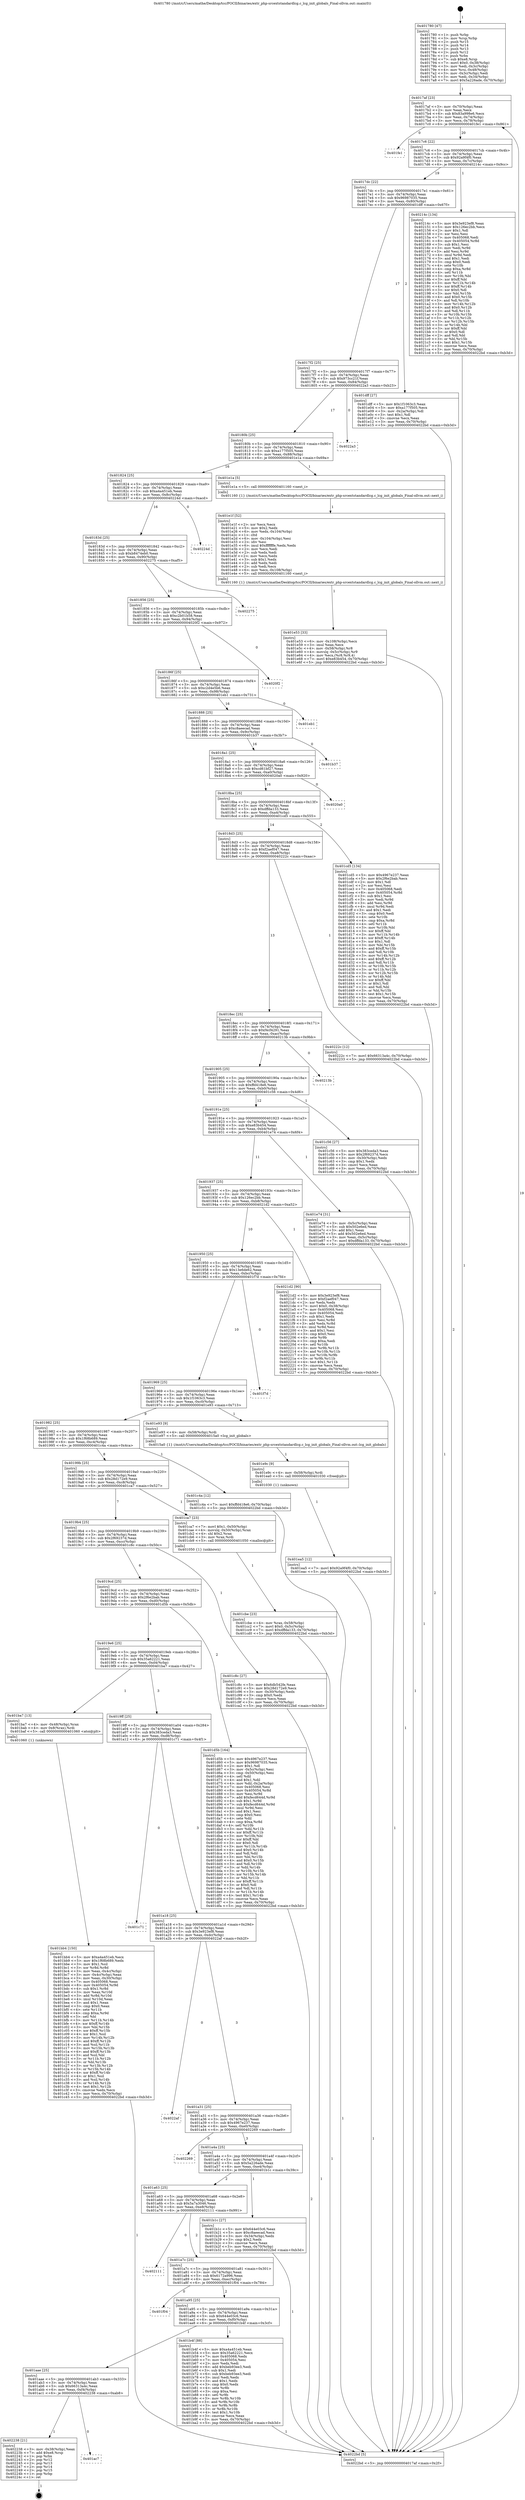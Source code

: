 digraph "0x401780" {
  label = "0x401780 (/mnt/c/Users/mathe/Desktop/tcc/POCII/binaries/extr_php-srcextstandardlcg.c_lcg_init_globals_Final-ollvm.out::main(0))"
  labelloc = "t"
  node[shape=record]

  Entry [label="",width=0.3,height=0.3,shape=circle,fillcolor=black,style=filled]
  "0x4017af" [label="{
     0x4017af [23]\l
     | [instrs]\l
     &nbsp;&nbsp;0x4017af \<+3\>: mov -0x70(%rbp),%eax\l
     &nbsp;&nbsp;0x4017b2 \<+2\>: mov %eax,%ecx\l
     &nbsp;&nbsp;0x4017b4 \<+6\>: sub $0x83a998e6,%ecx\l
     &nbsp;&nbsp;0x4017ba \<+3\>: mov %eax,-0x74(%rbp)\l
     &nbsp;&nbsp;0x4017bd \<+3\>: mov %ecx,-0x78(%rbp)\l
     &nbsp;&nbsp;0x4017c0 \<+6\>: je 0000000000401fe1 \<main+0x861\>\l
  }"]
  "0x401fe1" [label="{
     0x401fe1\l
  }", style=dashed]
  "0x4017c6" [label="{
     0x4017c6 [22]\l
     | [instrs]\l
     &nbsp;&nbsp;0x4017c6 \<+5\>: jmp 00000000004017cb \<main+0x4b\>\l
     &nbsp;&nbsp;0x4017cb \<+3\>: mov -0x74(%rbp),%eax\l
     &nbsp;&nbsp;0x4017ce \<+5\>: sub $0x92a9f4f0,%eax\l
     &nbsp;&nbsp;0x4017d3 \<+3\>: mov %eax,-0x7c(%rbp)\l
     &nbsp;&nbsp;0x4017d6 \<+6\>: je 000000000040214c \<main+0x9cc\>\l
  }"]
  Exit [label="",width=0.3,height=0.3,shape=circle,fillcolor=black,style=filled,peripheries=2]
  "0x40214c" [label="{
     0x40214c [134]\l
     | [instrs]\l
     &nbsp;&nbsp;0x40214c \<+5\>: mov $0x3e923ef8,%eax\l
     &nbsp;&nbsp;0x402151 \<+5\>: mov $0x126ec2bb,%ecx\l
     &nbsp;&nbsp;0x402156 \<+2\>: mov $0x1,%dl\l
     &nbsp;&nbsp;0x402158 \<+2\>: xor %esi,%esi\l
     &nbsp;&nbsp;0x40215a \<+7\>: mov 0x405068,%edi\l
     &nbsp;&nbsp;0x402161 \<+8\>: mov 0x405054,%r8d\l
     &nbsp;&nbsp;0x402169 \<+3\>: sub $0x1,%esi\l
     &nbsp;&nbsp;0x40216c \<+3\>: mov %edi,%r9d\l
     &nbsp;&nbsp;0x40216f \<+3\>: add %esi,%r9d\l
     &nbsp;&nbsp;0x402172 \<+4\>: imul %r9d,%edi\l
     &nbsp;&nbsp;0x402176 \<+3\>: and $0x1,%edi\l
     &nbsp;&nbsp;0x402179 \<+3\>: cmp $0x0,%edi\l
     &nbsp;&nbsp;0x40217c \<+4\>: sete %r10b\l
     &nbsp;&nbsp;0x402180 \<+4\>: cmp $0xa,%r8d\l
     &nbsp;&nbsp;0x402184 \<+4\>: setl %r11b\l
     &nbsp;&nbsp;0x402188 \<+3\>: mov %r10b,%bl\l
     &nbsp;&nbsp;0x40218b \<+3\>: xor $0xff,%bl\l
     &nbsp;&nbsp;0x40218e \<+3\>: mov %r11b,%r14b\l
     &nbsp;&nbsp;0x402191 \<+4\>: xor $0xff,%r14b\l
     &nbsp;&nbsp;0x402195 \<+3\>: xor $0x0,%dl\l
     &nbsp;&nbsp;0x402198 \<+3\>: mov %bl,%r15b\l
     &nbsp;&nbsp;0x40219b \<+4\>: and $0x0,%r15b\l
     &nbsp;&nbsp;0x40219f \<+3\>: and %dl,%r10b\l
     &nbsp;&nbsp;0x4021a2 \<+3\>: mov %r14b,%r12b\l
     &nbsp;&nbsp;0x4021a5 \<+4\>: and $0x0,%r12b\l
     &nbsp;&nbsp;0x4021a9 \<+3\>: and %dl,%r11b\l
     &nbsp;&nbsp;0x4021ac \<+3\>: or %r10b,%r15b\l
     &nbsp;&nbsp;0x4021af \<+3\>: or %r11b,%r12b\l
     &nbsp;&nbsp;0x4021b2 \<+3\>: xor %r12b,%r15b\l
     &nbsp;&nbsp;0x4021b5 \<+3\>: or %r14b,%bl\l
     &nbsp;&nbsp;0x4021b8 \<+3\>: xor $0xff,%bl\l
     &nbsp;&nbsp;0x4021bb \<+3\>: or $0x0,%dl\l
     &nbsp;&nbsp;0x4021be \<+2\>: and %dl,%bl\l
     &nbsp;&nbsp;0x4021c0 \<+3\>: or %bl,%r15b\l
     &nbsp;&nbsp;0x4021c3 \<+4\>: test $0x1,%r15b\l
     &nbsp;&nbsp;0x4021c7 \<+3\>: cmovne %ecx,%eax\l
     &nbsp;&nbsp;0x4021ca \<+3\>: mov %eax,-0x70(%rbp)\l
     &nbsp;&nbsp;0x4021cd \<+5\>: jmp 00000000004022bd \<main+0xb3d\>\l
  }"]
  "0x4017dc" [label="{
     0x4017dc [22]\l
     | [instrs]\l
     &nbsp;&nbsp;0x4017dc \<+5\>: jmp 00000000004017e1 \<main+0x61\>\l
     &nbsp;&nbsp;0x4017e1 \<+3\>: mov -0x74(%rbp),%eax\l
     &nbsp;&nbsp;0x4017e4 \<+5\>: sub $0x96987035,%eax\l
     &nbsp;&nbsp;0x4017e9 \<+3\>: mov %eax,-0x80(%rbp)\l
     &nbsp;&nbsp;0x4017ec \<+6\>: je 0000000000401dff \<main+0x67f\>\l
  }"]
  "0x401ac7" [label="{
     0x401ac7\l
  }", style=dashed]
  "0x401dff" [label="{
     0x401dff [27]\l
     | [instrs]\l
     &nbsp;&nbsp;0x401dff \<+5\>: mov $0x1f1063c3,%eax\l
     &nbsp;&nbsp;0x401e04 \<+5\>: mov $0xa177f505,%ecx\l
     &nbsp;&nbsp;0x401e09 \<+3\>: mov -0x2a(%rbp),%dl\l
     &nbsp;&nbsp;0x401e0c \<+3\>: test $0x1,%dl\l
     &nbsp;&nbsp;0x401e0f \<+3\>: cmovne %ecx,%eax\l
     &nbsp;&nbsp;0x401e12 \<+3\>: mov %eax,-0x70(%rbp)\l
     &nbsp;&nbsp;0x401e15 \<+5\>: jmp 00000000004022bd \<main+0xb3d\>\l
  }"]
  "0x4017f2" [label="{
     0x4017f2 [25]\l
     | [instrs]\l
     &nbsp;&nbsp;0x4017f2 \<+5\>: jmp 00000000004017f7 \<main+0x77\>\l
     &nbsp;&nbsp;0x4017f7 \<+3\>: mov -0x74(%rbp),%eax\l
     &nbsp;&nbsp;0x4017fa \<+5\>: sub $0x973cc21f,%eax\l
     &nbsp;&nbsp;0x4017ff \<+6\>: mov %eax,-0x84(%rbp)\l
     &nbsp;&nbsp;0x401805 \<+6\>: je 00000000004022a3 \<main+0xb23\>\l
  }"]
  "0x402238" [label="{
     0x402238 [21]\l
     | [instrs]\l
     &nbsp;&nbsp;0x402238 \<+3\>: mov -0x38(%rbp),%eax\l
     &nbsp;&nbsp;0x40223b \<+7\>: add $0xe8,%rsp\l
     &nbsp;&nbsp;0x402242 \<+1\>: pop %rbx\l
     &nbsp;&nbsp;0x402243 \<+2\>: pop %r12\l
     &nbsp;&nbsp;0x402245 \<+2\>: pop %r13\l
     &nbsp;&nbsp;0x402247 \<+2\>: pop %r14\l
     &nbsp;&nbsp;0x402249 \<+2\>: pop %r15\l
     &nbsp;&nbsp;0x40224b \<+1\>: pop %rbp\l
     &nbsp;&nbsp;0x40224c \<+1\>: ret\l
  }"]
  "0x4022a3" [label="{
     0x4022a3\l
  }", style=dashed]
  "0x40180b" [label="{
     0x40180b [25]\l
     | [instrs]\l
     &nbsp;&nbsp;0x40180b \<+5\>: jmp 0000000000401810 \<main+0x90\>\l
     &nbsp;&nbsp;0x401810 \<+3\>: mov -0x74(%rbp),%eax\l
     &nbsp;&nbsp;0x401813 \<+5\>: sub $0xa177f505,%eax\l
     &nbsp;&nbsp;0x401818 \<+6\>: mov %eax,-0x88(%rbp)\l
     &nbsp;&nbsp;0x40181e \<+6\>: je 0000000000401e1a \<main+0x69a\>\l
  }"]
  "0x401ea5" [label="{
     0x401ea5 [12]\l
     | [instrs]\l
     &nbsp;&nbsp;0x401ea5 \<+7\>: movl $0x92a9f4f0,-0x70(%rbp)\l
     &nbsp;&nbsp;0x401eac \<+5\>: jmp 00000000004022bd \<main+0xb3d\>\l
  }"]
  "0x401e1a" [label="{
     0x401e1a [5]\l
     | [instrs]\l
     &nbsp;&nbsp;0x401e1a \<+5\>: call 0000000000401160 \<next_i\>\l
     | [calls]\l
     &nbsp;&nbsp;0x401160 \{1\} (/mnt/c/Users/mathe/Desktop/tcc/POCII/binaries/extr_php-srcextstandardlcg.c_lcg_init_globals_Final-ollvm.out::next_i)\l
  }"]
  "0x401824" [label="{
     0x401824 [25]\l
     | [instrs]\l
     &nbsp;&nbsp;0x401824 \<+5\>: jmp 0000000000401829 \<main+0xa9\>\l
     &nbsp;&nbsp;0x401829 \<+3\>: mov -0x74(%rbp),%eax\l
     &nbsp;&nbsp;0x40182c \<+5\>: sub $0xa4a451eb,%eax\l
     &nbsp;&nbsp;0x401831 \<+6\>: mov %eax,-0x8c(%rbp)\l
     &nbsp;&nbsp;0x401837 \<+6\>: je 000000000040224d \<main+0xacd\>\l
  }"]
  "0x401e9c" [label="{
     0x401e9c [9]\l
     | [instrs]\l
     &nbsp;&nbsp;0x401e9c \<+4\>: mov -0x58(%rbp),%rdi\l
     &nbsp;&nbsp;0x401ea0 \<+5\>: call 0000000000401030 \<free@plt\>\l
     | [calls]\l
     &nbsp;&nbsp;0x401030 \{1\} (unknown)\l
  }"]
  "0x40224d" [label="{
     0x40224d\l
  }", style=dashed]
  "0x40183d" [label="{
     0x40183d [25]\l
     | [instrs]\l
     &nbsp;&nbsp;0x40183d \<+5\>: jmp 0000000000401842 \<main+0xc2\>\l
     &nbsp;&nbsp;0x401842 \<+3\>: mov -0x74(%rbp),%eax\l
     &nbsp;&nbsp;0x401845 \<+5\>: sub $0xb8474eb0,%eax\l
     &nbsp;&nbsp;0x40184a \<+6\>: mov %eax,-0x90(%rbp)\l
     &nbsp;&nbsp;0x401850 \<+6\>: je 0000000000402275 \<main+0xaf5\>\l
  }"]
  "0x401e53" [label="{
     0x401e53 [33]\l
     | [instrs]\l
     &nbsp;&nbsp;0x401e53 \<+6\>: mov -0x108(%rbp),%ecx\l
     &nbsp;&nbsp;0x401e59 \<+3\>: imul %eax,%ecx\l
     &nbsp;&nbsp;0x401e5c \<+4\>: mov -0x58(%rbp),%r8\l
     &nbsp;&nbsp;0x401e60 \<+4\>: movslq -0x5c(%rbp),%r9\l
     &nbsp;&nbsp;0x401e64 \<+4\>: mov %ecx,(%r8,%r9,4)\l
     &nbsp;&nbsp;0x401e68 \<+7\>: movl $0xe83b454,-0x70(%rbp)\l
     &nbsp;&nbsp;0x401e6f \<+5\>: jmp 00000000004022bd \<main+0xb3d\>\l
  }"]
  "0x402275" [label="{
     0x402275\l
  }", style=dashed]
  "0x401856" [label="{
     0x401856 [25]\l
     | [instrs]\l
     &nbsp;&nbsp;0x401856 \<+5\>: jmp 000000000040185b \<main+0xdb\>\l
     &nbsp;&nbsp;0x40185b \<+3\>: mov -0x74(%rbp),%eax\l
     &nbsp;&nbsp;0x40185e \<+5\>: sub $0xc2b01b58,%eax\l
     &nbsp;&nbsp;0x401863 \<+6\>: mov %eax,-0x94(%rbp)\l
     &nbsp;&nbsp;0x401869 \<+6\>: je 00000000004020f2 \<main+0x972\>\l
  }"]
  "0x401e1f" [label="{
     0x401e1f [52]\l
     | [instrs]\l
     &nbsp;&nbsp;0x401e1f \<+2\>: xor %ecx,%ecx\l
     &nbsp;&nbsp;0x401e21 \<+5\>: mov $0x2,%edx\l
     &nbsp;&nbsp;0x401e26 \<+6\>: mov %edx,-0x104(%rbp)\l
     &nbsp;&nbsp;0x401e2c \<+1\>: cltd\l
     &nbsp;&nbsp;0x401e2d \<+6\>: mov -0x104(%rbp),%esi\l
     &nbsp;&nbsp;0x401e33 \<+2\>: idiv %esi\l
     &nbsp;&nbsp;0x401e35 \<+6\>: imul $0xfffffffe,%edx,%edx\l
     &nbsp;&nbsp;0x401e3b \<+2\>: mov %ecx,%edi\l
     &nbsp;&nbsp;0x401e3d \<+2\>: sub %edx,%edi\l
     &nbsp;&nbsp;0x401e3f \<+2\>: mov %ecx,%edx\l
     &nbsp;&nbsp;0x401e41 \<+3\>: sub $0x1,%edx\l
     &nbsp;&nbsp;0x401e44 \<+2\>: add %edx,%edi\l
     &nbsp;&nbsp;0x401e46 \<+2\>: sub %edi,%ecx\l
     &nbsp;&nbsp;0x401e48 \<+6\>: mov %ecx,-0x108(%rbp)\l
     &nbsp;&nbsp;0x401e4e \<+5\>: call 0000000000401160 \<next_i\>\l
     | [calls]\l
     &nbsp;&nbsp;0x401160 \{1\} (/mnt/c/Users/mathe/Desktop/tcc/POCII/binaries/extr_php-srcextstandardlcg.c_lcg_init_globals_Final-ollvm.out::next_i)\l
  }"]
  "0x4020f2" [label="{
     0x4020f2\l
  }", style=dashed]
  "0x40186f" [label="{
     0x40186f [25]\l
     | [instrs]\l
     &nbsp;&nbsp;0x40186f \<+5\>: jmp 0000000000401874 \<main+0xf4\>\l
     &nbsp;&nbsp;0x401874 \<+3\>: mov -0x74(%rbp),%eax\l
     &nbsp;&nbsp;0x401877 \<+5\>: sub $0xc2d4e5b6,%eax\l
     &nbsp;&nbsp;0x40187c \<+6\>: mov %eax,-0x98(%rbp)\l
     &nbsp;&nbsp;0x401882 \<+6\>: je 0000000000401eb1 \<main+0x731\>\l
  }"]
  "0x401cbe" [label="{
     0x401cbe [23]\l
     | [instrs]\l
     &nbsp;&nbsp;0x401cbe \<+4\>: mov %rax,-0x58(%rbp)\l
     &nbsp;&nbsp;0x401cc2 \<+7\>: movl $0x0,-0x5c(%rbp)\l
     &nbsp;&nbsp;0x401cc9 \<+7\>: movl $0xdffda133,-0x70(%rbp)\l
     &nbsp;&nbsp;0x401cd0 \<+5\>: jmp 00000000004022bd \<main+0xb3d\>\l
  }"]
  "0x401eb1" [label="{
     0x401eb1\l
  }", style=dashed]
  "0x401888" [label="{
     0x401888 [25]\l
     | [instrs]\l
     &nbsp;&nbsp;0x401888 \<+5\>: jmp 000000000040188d \<main+0x10d\>\l
     &nbsp;&nbsp;0x40188d \<+3\>: mov -0x74(%rbp),%eax\l
     &nbsp;&nbsp;0x401890 \<+5\>: sub $0xc8aeecad,%eax\l
     &nbsp;&nbsp;0x401895 \<+6\>: mov %eax,-0x9c(%rbp)\l
     &nbsp;&nbsp;0x40189b \<+6\>: je 0000000000401b37 \<main+0x3b7\>\l
  }"]
  "0x401bb4" [label="{
     0x401bb4 [150]\l
     | [instrs]\l
     &nbsp;&nbsp;0x401bb4 \<+5\>: mov $0xa4a451eb,%ecx\l
     &nbsp;&nbsp;0x401bb9 \<+5\>: mov $0x1f68b689,%edx\l
     &nbsp;&nbsp;0x401bbe \<+3\>: mov $0x1,%sil\l
     &nbsp;&nbsp;0x401bc1 \<+3\>: xor %r8d,%r8d\l
     &nbsp;&nbsp;0x401bc4 \<+3\>: mov %eax,-0x4c(%rbp)\l
     &nbsp;&nbsp;0x401bc7 \<+3\>: mov -0x4c(%rbp),%eax\l
     &nbsp;&nbsp;0x401bca \<+3\>: mov %eax,-0x30(%rbp)\l
     &nbsp;&nbsp;0x401bcd \<+7\>: mov 0x405068,%eax\l
     &nbsp;&nbsp;0x401bd4 \<+8\>: mov 0x405054,%r9d\l
     &nbsp;&nbsp;0x401bdc \<+4\>: sub $0x1,%r8d\l
     &nbsp;&nbsp;0x401be0 \<+3\>: mov %eax,%r10d\l
     &nbsp;&nbsp;0x401be3 \<+3\>: add %r8d,%r10d\l
     &nbsp;&nbsp;0x401be6 \<+4\>: imul %r10d,%eax\l
     &nbsp;&nbsp;0x401bea \<+3\>: and $0x1,%eax\l
     &nbsp;&nbsp;0x401bed \<+3\>: cmp $0x0,%eax\l
     &nbsp;&nbsp;0x401bf0 \<+4\>: sete %r11b\l
     &nbsp;&nbsp;0x401bf4 \<+4\>: cmp $0xa,%r9d\l
     &nbsp;&nbsp;0x401bf8 \<+3\>: setl %bl\l
     &nbsp;&nbsp;0x401bfb \<+3\>: mov %r11b,%r14b\l
     &nbsp;&nbsp;0x401bfe \<+4\>: xor $0xff,%r14b\l
     &nbsp;&nbsp;0x401c02 \<+3\>: mov %bl,%r15b\l
     &nbsp;&nbsp;0x401c05 \<+4\>: xor $0xff,%r15b\l
     &nbsp;&nbsp;0x401c09 \<+4\>: xor $0x1,%sil\l
     &nbsp;&nbsp;0x401c0d \<+3\>: mov %r14b,%r12b\l
     &nbsp;&nbsp;0x401c10 \<+4\>: and $0xff,%r12b\l
     &nbsp;&nbsp;0x401c14 \<+3\>: and %sil,%r11b\l
     &nbsp;&nbsp;0x401c17 \<+3\>: mov %r15b,%r13b\l
     &nbsp;&nbsp;0x401c1a \<+4\>: and $0xff,%r13b\l
     &nbsp;&nbsp;0x401c1e \<+3\>: and %sil,%bl\l
     &nbsp;&nbsp;0x401c21 \<+3\>: or %r11b,%r12b\l
     &nbsp;&nbsp;0x401c24 \<+3\>: or %bl,%r13b\l
     &nbsp;&nbsp;0x401c27 \<+3\>: xor %r13b,%r12b\l
     &nbsp;&nbsp;0x401c2a \<+3\>: or %r15b,%r14b\l
     &nbsp;&nbsp;0x401c2d \<+4\>: xor $0xff,%r14b\l
     &nbsp;&nbsp;0x401c31 \<+4\>: or $0x1,%sil\l
     &nbsp;&nbsp;0x401c35 \<+3\>: and %sil,%r14b\l
     &nbsp;&nbsp;0x401c38 \<+3\>: or %r14b,%r12b\l
     &nbsp;&nbsp;0x401c3b \<+4\>: test $0x1,%r12b\l
     &nbsp;&nbsp;0x401c3f \<+3\>: cmovne %edx,%ecx\l
     &nbsp;&nbsp;0x401c42 \<+3\>: mov %ecx,-0x70(%rbp)\l
     &nbsp;&nbsp;0x401c45 \<+5\>: jmp 00000000004022bd \<main+0xb3d\>\l
  }"]
  "0x401b37" [label="{
     0x401b37\l
  }", style=dashed]
  "0x4018a1" [label="{
     0x4018a1 [25]\l
     | [instrs]\l
     &nbsp;&nbsp;0x4018a1 \<+5\>: jmp 00000000004018a6 \<main+0x126\>\l
     &nbsp;&nbsp;0x4018a6 \<+3\>: mov -0x74(%rbp),%eax\l
     &nbsp;&nbsp;0x4018a9 \<+5\>: sub $0xcd61bf27,%eax\l
     &nbsp;&nbsp;0x4018ae \<+6\>: mov %eax,-0xa0(%rbp)\l
     &nbsp;&nbsp;0x4018b4 \<+6\>: je 00000000004020a0 \<main+0x920\>\l
  }"]
  "0x401aae" [label="{
     0x401aae [25]\l
     | [instrs]\l
     &nbsp;&nbsp;0x401aae \<+5\>: jmp 0000000000401ab3 \<main+0x333\>\l
     &nbsp;&nbsp;0x401ab3 \<+3\>: mov -0x74(%rbp),%eax\l
     &nbsp;&nbsp;0x401ab6 \<+5\>: sub $0x66313a4c,%eax\l
     &nbsp;&nbsp;0x401abb \<+6\>: mov %eax,-0xf4(%rbp)\l
     &nbsp;&nbsp;0x401ac1 \<+6\>: je 0000000000402238 \<main+0xab8\>\l
  }"]
  "0x4020a0" [label="{
     0x4020a0\l
  }", style=dashed]
  "0x4018ba" [label="{
     0x4018ba [25]\l
     | [instrs]\l
     &nbsp;&nbsp;0x4018ba \<+5\>: jmp 00000000004018bf \<main+0x13f\>\l
     &nbsp;&nbsp;0x4018bf \<+3\>: mov -0x74(%rbp),%eax\l
     &nbsp;&nbsp;0x4018c2 \<+5\>: sub $0xdffda133,%eax\l
     &nbsp;&nbsp;0x4018c7 \<+6\>: mov %eax,-0xa4(%rbp)\l
     &nbsp;&nbsp;0x4018cd \<+6\>: je 0000000000401cd5 \<main+0x555\>\l
  }"]
  "0x401b4f" [label="{
     0x401b4f [88]\l
     | [instrs]\l
     &nbsp;&nbsp;0x401b4f \<+5\>: mov $0xa4a451eb,%eax\l
     &nbsp;&nbsp;0x401b54 \<+5\>: mov $0x35a62221,%ecx\l
     &nbsp;&nbsp;0x401b59 \<+7\>: mov 0x405068,%edx\l
     &nbsp;&nbsp;0x401b60 \<+7\>: mov 0x405054,%esi\l
     &nbsp;&nbsp;0x401b67 \<+2\>: mov %edx,%edi\l
     &nbsp;&nbsp;0x401b69 \<+6\>: add $0xbeb93ee3,%edi\l
     &nbsp;&nbsp;0x401b6f \<+3\>: sub $0x1,%edi\l
     &nbsp;&nbsp;0x401b72 \<+6\>: sub $0xbeb93ee3,%edi\l
     &nbsp;&nbsp;0x401b78 \<+3\>: imul %edi,%edx\l
     &nbsp;&nbsp;0x401b7b \<+3\>: and $0x1,%edx\l
     &nbsp;&nbsp;0x401b7e \<+3\>: cmp $0x0,%edx\l
     &nbsp;&nbsp;0x401b81 \<+4\>: sete %r8b\l
     &nbsp;&nbsp;0x401b85 \<+3\>: cmp $0xa,%esi\l
     &nbsp;&nbsp;0x401b88 \<+4\>: setl %r9b\l
     &nbsp;&nbsp;0x401b8c \<+3\>: mov %r8b,%r10b\l
     &nbsp;&nbsp;0x401b8f \<+3\>: and %r9b,%r10b\l
     &nbsp;&nbsp;0x401b92 \<+3\>: xor %r9b,%r8b\l
     &nbsp;&nbsp;0x401b95 \<+3\>: or %r8b,%r10b\l
     &nbsp;&nbsp;0x401b98 \<+4\>: test $0x1,%r10b\l
     &nbsp;&nbsp;0x401b9c \<+3\>: cmovne %ecx,%eax\l
     &nbsp;&nbsp;0x401b9f \<+3\>: mov %eax,-0x70(%rbp)\l
     &nbsp;&nbsp;0x401ba2 \<+5\>: jmp 00000000004022bd \<main+0xb3d\>\l
  }"]
  "0x401cd5" [label="{
     0x401cd5 [134]\l
     | [instrs]\l
     &nbsp;&nbsp;0x401cd5 \<+5\>: mov $0x4967e237,%eax\l
     &nbsp;&nbsp;0x401cda \<+5\>: mov $0x2f6e2bab,%ecx\l
     &nbsp;&nbsp;0x401cdf \<+2\>: mov $0x1,%dl\l
     &nbsp;&nbsp;0x401ce1 \<+2\>: xor %esi,%esi\l
     &nbsp;&nbsp;0x401ce3 \<+7\>: mov 0x405068,%edi\l
     &nbsp;&nbsp;0x401cea \<+8\>: mov 0x405054,%r8d\l
     &nbsp;&nbsp;0x401cf2 \<+3\>: sub $0x1,%esi\l
     &nbsp;&nbsp;0x401cf5 \<+3\>: mov %edi,%r9d\l
     &nbsp;&nbsp;0x401cf8 \<+3\>: add %esi,%r9d\l
     &nbsp;&nbsp;0x401cfb \<+4\>: imul %r9d,%edi\l
     &nbsp;&nbsp;0x401cff \<+3\>: and $0x1,%edi\l
     &nbsp;&nbsp;0x401d02 \<+3\>: cmp $0x0,%edi\l
     &nbsp;&nbsp;0x401d05 \<+4\>: sete %r10b\l
     &nbsp;&nbsp;0x401d09 \<+4\>: cmp $0xa,%r8d\l
     &nbsp;&nbsp;0x401d0d \<+4\>: setl %r11b\l
     &nbsp;&nbsp;0x401d11 \<+3\>: mov %r10b,%bl\l
     &nbsp;&nbsp;0x401d14 \<+3\>: xor $0xff,%bl\l
     &nbsp;&nbsp;0x401d17 \<+3\>: mov %r11b,%r14b\l
     &nbsp;&nbsp;0x401d1a \<+4\>: xor $0xff,%r14b\l
     &nbsp;&nbsp;0x401d1e \<+3\>: xor $0x1,%dl\l
     &nbsp;&nbsp;0x401d21 \<+3\>: mov %bl,%r15b\l
     &nbsp;&nbsp;0x401d24 \<+4\>: and $0xff,%r15b\l
     &nbsp;&nbsp;0x401d28 \<+3\>: and %dl,%r10b\l
     &nbsp;&nbsp;0x401d2b \<+3\>: mov %r14b,%r12b\l
     &nbsp;&nbsp;0x401d2e \<+4\>: and $0xff,%r12b\l
     &nbsp;&nbsp;0x401d32 \<+3\>: and %dl,%r11b\l
     &nbsp;&nbsp;0x401d35 \<+3\>: or %r10b,%r15b\l
     &nbsp;&nbsp;0x401d38 \<+3\>: or %r11b,%r12b\l
     &nbsp;&nbsp;0x401d3b \<+3\>: xor %r12b,%r15b\l
     &nbsp;&nbsp;0x401d3e \<+3\>: or %r14b,%bl\l
     &nbsp;&nbsp;0x401d41 \<+3\>: xor $0xff,%bl\l
     &nbsp;&nbsp;0x401d44 \<+3\>: or $0x1,%dl\l
     &nbsp;&nbsp;0x401d47 \<+2\>: and %dl,%bl\l
     &nbsp;&nbsp;0x401d49 \<+3\>: or %bl,%r15b\l
     &nbsp;&nbsp;0x401d4c \<+4\>: test $0x1,%r15b\l
     &nbsp;&nbsp;0x401d50 \<+3\>: cmovne %ecx,%eax\l
     &nbsp;&nbsp;0x401d53 \<+3\>: mov %eax,-0x70(%rbp)\l
     &nbsp;&nbsp;0x401d56 \<+5\>: jmp 00000000004022bd \<main+0xb3d\>\l
  }"]
  "0x4018d3" [label="{
     0x4018d3 [25]\l
     | [instrs]\l
     &nbsp;&nbsp;0x4018d3 \<+5\>: jmp 00000000004018d8 \<main+0x158\>\l
     &nbsp;&nbsp;0x4018d8 \<+3\>: mov -0x74(%rbp),%eax\l
     &nbsp;&nbsp;0x4018db \<+5\>: sub $0xf2aef047,%eax\l
     &nbsp;&nbsp;0x4018e0 \<+6\>: mov %eax,-0xa8(%rbp)\l
     &nbsp;&nbsp;0x4018e6 \<+6\>: je 000000000040222c \<main+0xaac\>\l
  }"]
  "0x401a95" [label="{
     0x401a95 [25]\l
     | [instrs]\l
     &nbsp;&nbsp;0x401a95 \<+5\>: jmp 0000000000401a9a \<main+0x31a\>\l
     &nbsp;&nbsp;0x401a9a \<+3\>: mov -0x74(%rbp),%eax\l
     &nbsp;&nbsp;0x401a9d \<+5\>: sub $0x644e03c6,%eax\l
     &nbsp;&nbsp;0x401aa2 \<+6\>: mov %eax,-0xf0(%rbp)\l
     &nbsp;&nbsp;0x401aa8 \<+6\>: je 0000000000401b4f \<main+0x3cf\>\l
  }"]
  "0x40222c" [label="{
     0x40222c [12]\l
     | [instrs]\l
     &nbsp;&nbsp;0x40222c \<+7\>: movl $0x66313a4c,-0x70(%rbp)\l
     &nbsp;&nbsp;0x402233 \<+5\>: jmp 00000000004022bd \<main+0xb3d\>\l
  }"]
  "0x4018ec" [label="{
     0x4018ec [25]\l
     | [instrs]\l
     &nbsp;&nbsp;0x4018ec \<+5\>: jmp 00000000004018f1 \<main+0x171\>\l
     &nbsp;&nbsp;0x4018f1 \<+3\>: mov -0x74(%rbp),%eax\l
     &nbsp;&nbsp;0x4018f4 \<+5\>: sub $0xf4cf4291,%eax\l
     &nbsp;&nbsp;0x4018f9 \<+6\>: mov %eax,-0xac(%rbp)\l
     &nbsp;&nbsp;0x4018ff \<+6\>: je 000000000040213b \<main+0x9bb\>\l
  }"]
  "0x401f04" [label="{
     0x401f04\l
  }", style=dashed]
  "0x40213b" [label="{
     0x40213b\l
  }", style=dashed]
  "0x401905" [label="{
     0x401905 [25]\l
     | [instrs]\l
     &nbsp;&nbsp;0x401905 \<+5\>: jmp 000000000040190a \<main+0x18a\>\l
     &nbsp;&nbsp;0x40190a \<+3\>: mov -0x74(%rbp),%eax\l
     &nbsp;&nbsp;0x40190d \<+5\>: sub $0xffd418e6,%eax\l
     &nbsp;&nbsp;0x401912 \<+6\>: mov %eax,-0xb0(%rbp)\l
     &nbsp;&nbsp;0x401918 \<+6\>: je 0000000000401c56 \<main+0x4d6\>\l
  }"]
  "0x401a7c" [label="{
     0x401a7c [25]\l
     | [instrs]\l
     &nbsp;&nbsp;0x401a7c \<+5\>: jmp 0000000000401a81 \<main+0x301\>\l
     &nbsp;&nbsp;0x401a81 \<+3\>: mov -0x74(%rbp),%eax\l
     &nbsp;&nbsp;0x401a84 \<+5\>: sub $0x6172a996,%eax\l
     &nbsp;&nbsp;0x401a89 \<+6\>: mov %eax,-0xec(%rbp)\l
     &nbsp;&nbsp;0x401a8f \<+6\>: je 0000000000401f04 \<main+0x784\>\l
  }"]
  "0x401c56" [label="{
     0x401c56 [27]\l
     | [instrs]\l
     &nbsp;&nbsp;0x401c56 \<+5\>: mov $0x383ceda3,%eax\l
     &nbsp;&nbsp;0x401c5b \<+5\>: mov $0x2f69237d,%ecx\l
     &nbsp;&nbsp;0x401c60 \<+3\>: mov -0x30(%rbp),%edx\l
     &nbsp;&nbsp;0x401c63 \<+3\>: cmp $0x1,%edx\l
     &nbsp;&nbsp;0x401c66 \<+3\>: cmovl %ecx,%eax\l
     &nbsp;&nbsp;0x401c69 \<+3\>: mov %eax,-0x70(%rbp)\l
     &nbsp;&nbsp;0x401c6c \<+5\>: jmp 00000000004022bd \<main+0xb3d\>\l
  }"]
  "0x40191e" [label="{
     0x40191e [25]\l
     | [instrs]\l
     &nbsp;&nbsp;0x40191e \<+5\>: jmp 0000000000401923 \<main+0x1a3\>\l
     &nbsp;&nbsp;0x401923 \<+3\>: mov -0x74(%rbp),%eax\l
     &nbsp;&nbsp;0x401926 \<+5\>: sub $0xe83b454,%eax\l
     &nbsp;&nbsp;0x40192b \<+6\>: mov %eax,-0xb4(%rbp)\l
     &nbsp;&nbsp;0x401931 \<+6\>: je 0000000000401e74 \<main+0x6f4\>\l
  }"]
  "0x402111" [label="{
     0x402111\l
  }", style=dashed]
  "0x401e74" [label="{
     0x401e74 [31]\l
     | [instrs]\l
     &nbsp;&nbsp;0x401e74 \<+3\>: mov -0x5c(%rbp),%eax\l
     &nbsp;&nbsp;0x401e77 \<+5\>: sub $0x502e6ed,%eax\l
     &nbsp;&nbsp;0x401e7c \<+3\>: add $0x1,%eax\l
     &nbsp;&nbsp;0x401e7f \<+5\>: add $0x502e6ed,%eax\l
     &nbsp;&nbsp;0x401e84 \<+3\>: mov %eax,-0x5c(%rbp)\l
     &nbsp;&nbsp;0x401e87 \<+7\>: movl $0xdffda133,-0x70(%rbp)\l
     &nbsp;&nbsp;0x401e8e \<+5\>: jmp 00000000004022bd \<main+0xb3d\>\l
  }"]
  "0x401937" [label="{
     0x401937 [25]\l
     | [instrs]\l
     &nbsp;&nbsp;0x401937 \<+5\>: jmp 000000000040193c \<main+0x1bc\>\l
     &nbsp;&nbsp;0x40193c \<+3\>: mov -0x74(%rbp),%eax\l
     &nbsp;&nbsp;0x40193f \<+5\>: sub $0x126ec2bb,%eax\l
     &nbsp;&nbsp;0x401944 \<+6\>: mov %eax,-0xb8(%rbp)\l
     &nbsp;&nbsp;0x40194a \<+6\>: je 00000000004021d2 \<main+0xa52\>\l
  }"]
  "0x401780" [label="{
     0x401780 [47]\l
     | [instrs]\l
     &nbsp;&nbsp;0x401780 \<+1\>: push %rbp\l
     &nbsp;&nbsp;0x401781 \<+3\>: mov %rsp,%rbp\l
     &nbsp;&nbsp;0x401784 \<+2\>: push %r15\l
     &nbsp;&nbsp;0x401786 \<+2\>: push %r14\l
     &nbsp;&nbsp;0x401788 \<+2\>: push %r13\l
     &nbsp;&nbsp;0x40178a \<+2\>: push %r12\l
     &nbsp;&nbsp;0x40178c \<+1\>: push %rbx\l
     &nbsp;&nbsp;0x40178d \<+7\>: sub $0xe8,%rsp\l
     &nbsp;&nbsp;0x401794 \<+7\>: movl $0x0,-0x38(%rbp)\l
     &nbsp;&nbsp;0x40179b \<+3\>: mov %edi,-0x3c(%rbp)\l
     &nbsp;&nbsp;0x40179e \<+4\>: mov %rsi,-0x48(%rbp)\l
     &nbsp;&nbsp;0x4017a2 \<+3\>: mov -0x3c(%rbp),%edi\l
     &nbsp;&nbsp;0x4017a5 \<+3\>: mov %edi,-0x34(%rbp)\l
     &nbsp;&nbsp;0x4017a8 \<+7\>: movl $0x5a226ade,-0x70(%rbp)\l
  }"]
  "0x4021d2" [label="{
     0x4021d2 [90]\l
     | [instrs]\l
     &nbsp;&nbsp;0x4021d2 \<+5\>: mov $0x3e923ef8,%eax\l
     &nbsp;&nbsp;0x4021d7 \<+5\>: mov $0xf2aef047,%ecx\l
     &nbsp;&nbsp;0x4021dc \<+2\>: xor %edx,%edx\l
     &nbsp;&nbsp;0x4021de \<+7\>: movl $0x0,-0x38(%rbp)\l
     &nbsp;&nbsp;0x4021e5 \<+7\>: mov 0x405068,%esi\l
     &nbsp;&nbsp;0x4021ec \<+7\>: mov 0x405054,%edi\l
     &nbsp;&nbsp;0x4021f3 \<+3\>: sub $0x1,%edx\l
     &nbsp;&nbsp;0x4021f6 \<+3\>: mov %esi,%r8d\l
     &nbsp;&nbsp;0x4021f9 \<+3\>: add %edx,%r8d\l
     &nbsp;&nbsp;0x4021fc \<+4\>: imul %r8d,%esi\l
     &nbsp;&nbsp;0x402200 \<+3\>: and $0x1,%esi\l
     &nbsp;&nbsp;0x402203 \<+3\>: cmp $0x0,%esi\l
     &nbsp;&nbsp;0x402206 \<+4\>: sete %r9b\l
     &nbsp;&nbsp;0x40220a \<+3\>: cmp $0xa,%edi\l
     &nbsp;&nbsp;0x40220d \<+4\>: setl %r10b\l
     &nbsp;&nbsp;0x402211 \<+3\>: mov %r9b,%r11b\l
     &nbsp;&nbsp;0x402214 \<+3\>: and %r10b,%r11b\l
     &nbsp;&nbsp;0x402217 \<+3\>: xor %r10b,%r9b\l
     &nbsp;&nbsp;0x40221a \<+3\>: or %r9b,%r11b\l
     &nbsp;&nbsp;0x40221d \<+4\>: test $0x1,%r11b\l
     &nbsp;&nbsp;0x402221 \<+3\>: cmovne %ecx,%eax\l
     &nbsp;&nbsp;0x402224 \<+3\>: mov %eax,-0x70(%rbp)\l
     &nbsp;&nbsp;0x402227 \<+5\>: jmp 00000000004022bd \<main+0xb3d\>\l
  }"]
  "0x401950" [label="{
     0x401950 [25]\l
     | [instrs]\l
     &nbsp;&nbsp;0x401950 \<+5\>: jmp 0000000000401955 \<main+0x1d5\>\l
     &nbsp;&nbsp;0x401955 \<+3\>: mov -0x74(%rbp),%eax\l
     &nbsp;&nbsp;0x401958 \<+5\>: sub $0x13e6de62,%eax\l
     &nbsp;&nbsp;0x40195d \<+6\>: mov %eax,-0xbc(%rbp)\l
     &nbsp;&nbsp;0x401963 \<+6\>: je 0000000000401f7d \<main+0x7fd\>\l
  }"]
  "0x4022bd" [label="{
     0x4022bd [5]\l
     | [instrs]\l
     &nbsp;&nbsp;0x4022bd \<+5\>: jmp 00000000004017af \<main+0x2f\>\l
  }"]
  "0x401f7d" [label="{
     0x401f7d\l
  }", style=dashed]
  "0x401969" [label="{
     0x401969 [25]\l
     | [instrs]\l
     &nbsp;&nbsp;0x401969 \<+5\>: jmp 000000000040196e \<main+0x1ee\>\l
     &nbsp;&nbsp;0x40196e \<+3\>: mov -0x74(%rbp),%eax\l
     &nbsp;&nbsp;0x401971 \<+5\>: sub $0x1f1063c3,%eax\l
     &nbsp;&nbsp;0x401976 \<+6\>: mov %eax,-0xc0(%rbp)\l
     &nbsp;&nbsp;0x40197c \<+6\>: je 0000000000401e93 \<main+0x713\>\l
  }"]
  "0x401a63" [label="{
     0x401a63 [25]\l
     | [instrs]\l
     &nbsp;&nbsp;0x401a63 \<+5\>: jmp 0000000000401a68 \<main+0x2e8\>\l
     &nbsp;&nbsp;0x401a68 \<+3\>: mov -0x74(%rbp),%eax\l
     &nbsp;&nbsp;0x401a6b \<+5\>: sub $0x5a7a3046,%eax\l
     &nbsp;&nbsp;0x401a70 \<+6\>: mov %eax,-0xe8(%rbp)\l
     &nbsp;&nbsp;0x401a76 \<+6\>: je 0000000000402111 \<main+0x991\>\l
  }"]
  "0x401e93" [label="{
     0x401e93 [9]\l
     | [instrs]\l
     &nbsp;&nbsp;0x401e93 \<+4\>: mov -0x58(%rbp),%rdi\l
     &nbsp;&nbsp;0x401e97 \<+5\>: call 00000000004015a0 \<lcg_init_globals\>\l
     | [calls]\l
     &nbsp;&nbsp;0x4015a0 \{1\} (/mnt/c/Users/mathe/Desktop/tcc/POCII/binaries/extr_php-srcextstandardlcg.c_lcg_init_globals_Final-ollvm.out::lcg_init_globals)\l
  }"]
  "0x401982" [label="{
     0x401982 [25]\l
     | [instrs]\l
     &nbsp;&nbsp;0x401982 \<+5\>: jmp 0000000000401987 \<main+0x207\>\l
     &nbsp;&nbsp;0x401987 \<+3\>: mov -0x74(%rbp),%eax\l
     &nbsp;&nbsp;0x40198a \<+5\>: sub $0x1f68b689,%eax\l
     &nbsp;&nbsp;0x40198f \<+6\>: mov %eax,-0xc4(%rbp)\l
     &nbsp;&nbsp;0x401995 \<+6\>: je 0000000000401c4a \<main+0x4ca\>\l
  }"]
  "0x401b1c" [label="{
     0x401b1c [27]\l
     | [instrs]\l
     &nbsp;&nbsp;0x401b1c \<+5\>: mov $0x644e03c6,%eax\l
     &nbsp;&nbsp;0x401b21 \<+5\>: mov $0xc8aeecad,%ecx\l
     &nbsp;&nbsp;0x401b26 \<+3\>: mov -0x34(%rbp),%edx\l
     &nbsp;&nbsp;0x401b29 \<+3\>: cmp $0x2,%edx\l
     &nbsp;&nbsp;0x401b2c \<+3\>: cmovne %ecx,%eax\l
     &nbsp;&nbsp;0x401b2f \<+3\>: mov %eax,-0x70(%rbp)\l
     &nbsp;&nbsp;0x401b32 \<+5\>: jmp 00000000004022bd \<main+0xb3d\>\l
  }"]
  "0x401c4a" [label="{
     0x401c4a [12]\l
     | [instrs]\l
     &nbsp;&nbsp;0x401c4a \<+7\>: movl $0xffd418e6,-0x70(%rbp)\l
     &nbsp;&nbsp;0x401c51 \<+5\>: jmp 00000000004022bd \<main+0xb3d\>\l
  }"]
  "0x40199b" [label="{
     0x40199b [25]\l
     | [instrs]\l
     &nbsp;&nbsp;0x40199b \<+5\>: jmp 00000000004019a0 \<main+0x220\>\l
     &nbsp;&nbsp;0x4019a0 \<+3\>: mov -0x74(%rbp),%eax\l
     &nbsp;&nbsp;0x4019a3 \<+5\>: sub $0x28d172e9,%eax\l
     &nbsp;&nbsp;0x4019a8 \<+6\>: mov %eax,-0xc8(%rbp)\l
     &nbsp;&nbsp;0x4019ae \<+6\>: je 0000000000401ca7 \<main+0x527\>\l
  }"]
  "0x401a4a" [label="{
     0x401a4a [25]\l
     | [instrs]\l
     &nbsp;&nbsp;0x401a4a \<+5\>: jmp 0000000000401a4f \<main+0x2cf\>\l
     &nbsp;&nbsp;0x401a4f \<+3\>: mov -0x74(%rbp),%eax\l
     &nbsp;&nbsp;0x401a52 \<+5\>: sub $0x5a226ade,%eax\l
     &nbsp;&nbsp;0x401a57 \<+6\>: mov %eax,-0xe4(%rbp)\l
     &nbsp;&nbsp;0x401a5d \<+6\>: je 0000000000401b1c \<main+0x39c\>\l
  }"]
  "0x401ca7" [label="{
     0x401ca7 [23]\l
     | [instrs]\l
     &nbsp;&nbsp;0x401ca7 \<+7\>: movl $0x1,-0x50(%rbp)\l
     &nbsp;&nbsp;0x401cae \<+4\>: movslq -0x50(%rbp),%rax\l
     &nbsp;&nbsp;0x401cb2 \<+4\>: shl $0x2,%rax\l
     &nbsp;&nbsp;0x401cb6 \<+3\>: mov %rax,%rdi\l
     &nbsp;&nbsp;0x401cb9 \<+5\>: call 0000000000401050 \<malloc@plt\>\l
     | [calls]\l
     &nbsp;&nbsp;0x401050 \{1\} (unknown)\l
  }"]
  "0x4019b4" [label="{
     0x4019b4 [25]\l
     | [instrs]\l
     &nbsp;&nbsp;0x4019b4 \<+5\>: jmp 00000000004019b9 \<main+0x239\>\l
     &nbsp;&nbsp;0x4019b9 \<+3\>: mov -0x74(%rbp),%eax\l
     &nbsp;&nbsp;0x4019bc \<+5\>: sub $0x2f69237d,%eax\l
     &nbsp;&nbsp;0x4019c1 \<+6\>: mov %eax,-0xcc(%rbp)\l
     &nbsp;&nbsp;0x4019c7 \<+6\>: je 0000000000401c8c \<main+0x50c\>\l
  }"]
  "0x402269" [label="{
     0x402269\l
  }", style=dashed]
  "0x401c8c" [label="{
     0x401c8c [27]\l
     | [instrs]\l
     &nbsp;&nbsp;0x401c8c \<+5\>: mov $0x6db542fe,%eax\l
     &nbsp;&nbsp;0x401c91 \<+5\>: mov $0x28d172e9,%ecx\l
     &nbsp;&nbsp;0x401c96 \<+3\>: mov -0x30(%rbp),%edx\l
     &nbsp;&nbsp;0x401c99 \<+3\>: cmp $0x0,%edx\l
     &nbsp;&nbsp;0x401c9c \<+3\>: cmove %ecx,%eax\l
     &nbsp;&nbsp;0x401c9f \<+3\>: mov %eax,-0x70(%rbp)\l
     &nbsp;&nbsp;0x401ca2 \<+5\>: jmp 00000000004022bd \<main+0xb3d\>\l
  }"]
  "0x4019cd" [label="{
     0x4019cd [25]\l
     | [instrs]\l
     &nbsp;&nbsp;0x4019cd \<+5\>: jmp 00000000004019d2 \<main+0x252\>\l
     &nbsp;&nbsp;0x4019d2 \<+3\>: mov -0x74(%rbp),%eax\l
     &nbsp;&nbsp;0x4019d5 \<+5\>: sub $0x2f6e2bab,%eax\l
     &nbsp;&nbsp;0x4019da \<+6\>: mov %eax,-0xd0(%rbp)\l
     &nbsp;&nbsp;0x4019e0 \<+6\>: je 0000000000401d5b \<main+0x5db\>\l
  }"]
  "0x401a31" [label="{
     0x401a31 [25]\l
     | [instrs]\l
     &nbsp;&nbsp;0x401a31 \<+5\>: jmp 0000000000401a36 \<main+0x2b6\>\l
     &nbsp;&nbsp;0x401a36 \<+3\>: mov -0x74(%rbp),%eax\l
     &nbsp;&nbsp;0x401a39 \<+5\>: sub $0x4967e237,%eax\l
     &nbsp;&nbsp;0x401a3e \<+6\>: mov %eax,-0xe0(%rbp)\l
     &nbsp;&nbsp;0x401a44 \<+6\>: je 0000000000402269 \<main+0xae9\>\l
  }"]
  "0x401d5b" [label="{
     0x401d5b [164]\l
     | [instrs]\l
     &nbsp;&nbsp;0x401d5b \<+5\>: mov $0x4967e237,%eax\l
     &nbsp;&nbsp;0x401d60 \<+5\>: mov $0x96987035,%ecx\l
     &nbsp;&nbsp;0x401d65 \<+2\>: mov $0x1,%dl\l
     &nbsp;&nbsp;0x401d67 \<+3\>: mov -0x5c(%rbp),%esi\l
     &nbsp;&nbsp;0x401d6a \<+3\>: cmp -0x50(%rbp),%esi\l
     &nbsp;&nbsp;0x401d6d \<+4\>: setl %dil\l
     &nbsp;&nbsp;0x401d71 \<+4\>: and $0x1,%dil\l
     &nbsp;&nbsp;0x401d75 \<+4\>: mov %dil,-0x2a(%rbp)\l
     &nbsp;&nbsp;0x401d79 \<+7\>: mov 0x405068,%esi\l
     &nbsp;&nbsp;0x401d80 \<+8\>: mov 0x405054,%r8d\l
     &nbsp;&nbsp;0x401d88 \<+3\>: mov %esi,%r9d\l
     &nbsp;&nbsp;0x401d8b \<+7\>: add $0xfecd644d,%r9d\l
     &nbsp;&nbsp;0x401d92 \<+4\>: sub $0x1,%r9d\l
     &nbsp;&nbsp;0x401d96 \<+7\>: sub $0xfecd644d,%r9d\l
     &nbsp;&nbsp;0x401d9d \<+4\>: imul %r9d,%esi\l
     &nbsp;&nbsp;0x401da1 \<+3\>: and $0x1,%esi\l
     &nbsp;&nbsp;0x401da4 \<+3\>: cmp $0x0,%esi\l
     &nbsp;&nbsp;0x401da7 \<+4\>: sete %dil\l
     &nbsp;&nbsp;0x401dab \<+4\>: cmp $0xa,%r8d\l
     &nbsp;&nbsp;0x401daf \<+4\>: setl %r10b\l
     &nbsp;&nbsp;0x401db3 \<+3\>: mov %dil,%r11b\l
     &nbsp;&nbsp;0x401db6 \<+4\>: xor $0xff,%r11b\l
     &nbsp;&nbsp;0x401dba \<+3\>: mov %r10b,%bl\l
     &nbsp;&nbsp;0x401dbd \<+3\>: xor $0xff,%bl\l
     &nbsp;&nbsp;0x401dc0 \<+3\>: xor $0x0,%dl\l
     &nbsp;&nbsp;0x401dc3 \<+3\>: mov %r11b,%r14b\l
     &nbsp;&nbsp;0x401dc6 \<+4\>: and $0x0,%r14b\l
     &nbsp;&nbsp;0x401dca \<+3\>: and %dl,%dil\l
     &nbsp;&nbsp;0x401dcd \<+3\>: mov %bl,%r15b\l
     &nbsp;&nbsp;0x401dd0 \<+4\>: and $0x0,%r15b\l
     &nbsp;&nbsp;0x401dd4 \<+3\>: and %dl,%r10b\l
     &nbsp;&nbsp;0x401dd7 \<+3\>: or %dil,%r14b\l
     &nbsp;&nbsp;0x401dda \<+3\>: or %r10b,%r15b\l
     &nbsp;&nbsp;0x401ddd \<+3\>: xor %r15b,%r14b\l
     &nbsp;&nbsp;0x401de0 \<+3\>: or %bl,%r11b\l
     &nbsp;&nbsp;0x401de3 \<+4\>: xor $0xff,%r11b\l
     &nbsp;&nbsp;0x401de7 \<+3\>: or $0x0,%dl\l
     &nbsp;&nbsp;0x401dea \<+3\>: and %dl,%r11b\l
     &nbsp;&nbsp;0x401ded \<+3\>: or %r11b,%r14b\l
     &nbsp;&nbsp;0x401df0 \<+4\>: test $0x1,%r14b\l
     &nbsp;&nbsp;0x401df4 \<+3\>: cmovne %ecx,%eax\l
     &nbsp;&nbsp;0x401df7 \<+3\>: mov %eax,-0x70(%rbp)\l
     &nbsp;&nbsp;0x401dfa \<+5\>: jmp 00000000004022bd \<main+0xb3d\>\l
  }"]
  "0x4019e6" [label="{
     0x4019e6 [25]\l
     | [instrs]\l
     &nbsp;&nbsp;0x4019e6 \<+5\>: jmp 00000000004019eb \<main+0x26b\>\l
     &nbsp;&nbsp;0x4019eb \<+3\>: mov -0x74(%rbp),%eax\l
     &nbsp;&nbsp;0x4019ee \<+5\>: sub $0x35a62221,%eax\l
     &nbsp;&nbsp;0x4019f3 \<+6\>: mov %eax,-0xd4(%rbp)\l
     &nbsp;&nbsp;0x4019f9 \<+6\>: je 0000000000401ba7 \<main+0x427\>\l
  }"]
  "0x4022af" [label="{
     0x4022af\l
  }", style=dashed]
  "0x401ba7" [label="{
     0x401ba7 [13]\l
     | [instrs]\l
     &nbsp;&nbsp;0x401ba7 \<+4\>: mov -0x48(%rbp),%rax\l
     &nbsp;&nbsp;0x401bab \<+4\>: mov 0x8(%rax),%rdi\l
     &nbsp;&nbsp;0x401baf \<+5\>: call 0000000000401060 \<atoi@plt\>\l
     | [calls]\l
     &nbsp;&nbsp;0x401060 \{1\} (unknown)\l
  }"]
  "0x4019ff" [label="{
     0x4019ff [25]\l
     | [instrs]\l
     &nbsp;&nbsp;0x4019ff \<+5\>: jmp 0000000000401a04 \<main+0x284\>\l
     &nbsp;&nbsp;0x401a04 \<+3\>: mov -0x74(%rbp),%eax\l
     &nbsp;&nbsp;0x401a07 \<+5\>: sub $0x383ceda3,%eax\l
     &nbsp;&nbsp;0x401a0c \<+6\>: mov %eax,-0xd8(%rbp)\l
     &nbsp;&nbsp;0x401a12 \<+6\>: je 0000000000401c71 \<main+0x4f1\>\l
  }"]
  "0x401a18" [label="{
     0x401a18 [25]\l
     | [instrs]\l
     &nbsp;&nbsp;0x401a18 \<+5\>: jmp 0000000000401a1d \<main+0x29d\>\l
     &nbsp;&nbsp;0x401a1d \<+3\>: mov -0x74(%rbp),%eax\l
     &nbsp;&nbsp;0x401a20 \<+5\>: sub $0x3e923ef8,%eax\l
     &nbsp;&nbsp;0x401a25 \<+6\>: mov %eax,-0xdc(%rbp)\l
     &nbsp;&nbsp;0x401a2b \<+6\>: je 00000000004022af \<main+0xb2f\>\l
  }"]
  "0x401c71" [label="{
     0x401c71\l
  }", style=dashed]
  Entry -> "0x401780" [label=" 1"]
  "0x4017af" -> "0x401fe1" [label=" 0"]
  "0x4017af" -> "0x4017c6" [label=" 20"]
  "0x402238" -> Exit [label=" 1"]
  "0x4017c6" -> "0x40214c" [label=" 1"]
  "0x4017c6" -> "0x4017dc" [label=" 19"]
  "0x401aae" -> "0x401ac7" [label=" 0"]
  "0x4017dc" -> "0x401dff" [label=" 2"]
  "0x4017dc" -> "0x4017f2" [label=" 17"]
  "0x401aae" -> "0x402238" [label=" 1"]
  "0x4017f2" -> "0x4022a3" [label=" 0"]
  "0x4017f2" -> "0x40180b" [label=" 17"]
  "0x40222c" -> "0x4022bd" [label=" 1"]
  "0x40180b" -> "0x401e1a" [label=" 1"]
  "0x40180b" -> "0x401824" [label=" 16"]
  "0x4021d2" -> "0x4022bd" [label=" 1"]
  "0x401824" -> "0x40224d" [label=" 0"]
  "0x401824" -> "0x40183d" [label=" 16"]
  "0x40214c" -> "0x4022bd" [label=" 1"]
  "0x40183d" -> "0x402275" [label=" 0"]
  "0x40183d" -> "0x401856" [label=" 16"]
  "0x401ea5" -> "0x4022bd" [label=" 1"]
  "0x401856" -> "0x4020f2" [label=" 0"]
  "0x401856" -> "0x40186f" [label=" 16"]
  "0x401e9c" -> "0x401ea5" [label=" 1"]
  "0x40186f" -> "0x401eb1" [label=" 0"]
  "0x40186f" -> "0x401888" [label=" 16"]
  "0x401e93" -> "0x401e9c" [label=" 1"]
  "0x401888" -> "0x401b37" [label=" 0"]
  "0x401888" -> "0x4018a1" [label=" 16"]
  "0x401e74" -> "0x4022bd" [label=" 1"]
  "0x4018a1" -> "0x4020a0" [label=" 0"]
  "0x4018a1" -> "0x4018ba" [label=" 16"]
  "0x401e53" -> "0x4022bd" [label=" 1"]
  "0x4018ba" -> "0x401cd5" [label=" 2"]
  "0x4018ba" -> "0x4018d3" [label=" 14"]
  "0x401e1f" -> "0x401e53" [label=" 1"]
  "0x4018d3" -> "0x40222c" [label=" 1"]
  "0x4018d3" -> "0x4018ec" [label=" 13"]
  "0x401dff" -> "0x4022bd" [label=" 2"]
  "0x4018ec" -> "0x40213b" [label=" 0"]
  "0x4018ec" -> "0x401905" [label=" 13"]
  "0x401d5b" -> "0x4022bd" [label=" 2"]
  "0x401905" -> "0x401c56" [label=" 1"]
  "0x401905" -> "0x40191e" [label=" 12"]
  "0x401cbe" -> "0x4022bd" [label=" 1"]
  "0x40191e" -> "0x401e74" [label=" 1"]
  "0x40191e" -> "0x401937" [label=" 11"]
  "0x401ca7" -> "0x401cbe" [label=" 1"]
  "0x401937" -> "0x4021d2" [label=" 1"]
  "0x401937" -> "0x401950" [label=" 10"]
  "0x401c56" -> "0x4022bd" [label=" 1"]
  "0x401950" -> "0x401f7d" [label=" 0"]
  "0x401950" -> "0x401969" [label=" 10"]
  "0x401c4a" -> "0x4022bd" [label=" 1"]
  "0x401969" -> "0x401e93" [label=" 1"]
  "0x401969" -> "0x401982" [label=" 9"]
  "0x401bb4" -> "0x4022bd" [label=" 1"]
  "0x401982" -> "0x401c4a" [label=" 1"]
  "0x401982" -> "0x40199b" [label=" 8"]
  "0x401ba7" -> "0x401bb4" [label=" 1"]
  "0x40199b" -> "0x401ca7" [label=" 1"]
  "0x40199b" -> "0x4019b4" [label=" 7"]
  "0x401a95" -> "0x401aae" [label=" 1"]
  "0x4019b4" -> "0x401c8c" [label=" 1"]
  "0x4019b4" -> "0x4019cd" [label=" 6"]
  "0x401a95" -> "0x401b4f" [label=" 1"]
  "0x4019cd" -> "0x401d5b" [label=" 2"]
  "0x4019cd" -> "0x4019e6" [label=" 4"]
  "0x401a7c" -> "0x401a95" [label=" 2"]
  "0x4019e6" -> "0x401ba7" [label=" 1"]
  "0x4019e6" -> "0x4019ff" [label=" 3"]
  "0x401a7c" -> "0x401f04" [label=" 0"]
  "0x4019ff" -> "0x401c71" [label=" 0"]
  "0x4019ff" -> "0x401a18" [label=" 3"]
  "0x401cd5" -> "0x4022bd" [label=" 2"]
  "0x401a18" -> "0x4022af" [label=" 0"]
  "0x401a18" -> "0x401a31" [label=" 3"]
  "0x401e1a" -> "0x401e1f" [label=" 1"]
  "0x401a31" -> "0x402269" [label=" 0"]
  "0x401a31" -> "0x401a4a" [label=" 3"]
  "0x401b4f" -> "0x4022bd" [label=" 1"]
  "0x401a4a" -> "0x401b1c" [label=" 1"]
  "0x401a4a" -> "0x401a63" [label=" 2"]
  "0x401b1c" -> "0x4022bd" [label=" 1"]
  "0x401780" -> "0x4017af" [label=" 1"]
  "0x4022bd" -> "0x4017af" [label=" 19"]
  "0x401c8c" -> "0x4022bd" [label=" 1"]
  "0x401a63" -> "0x402111" [label=" 0"]
  "0x401a63" -> "0x401a7c" [label=" 2"]
}
